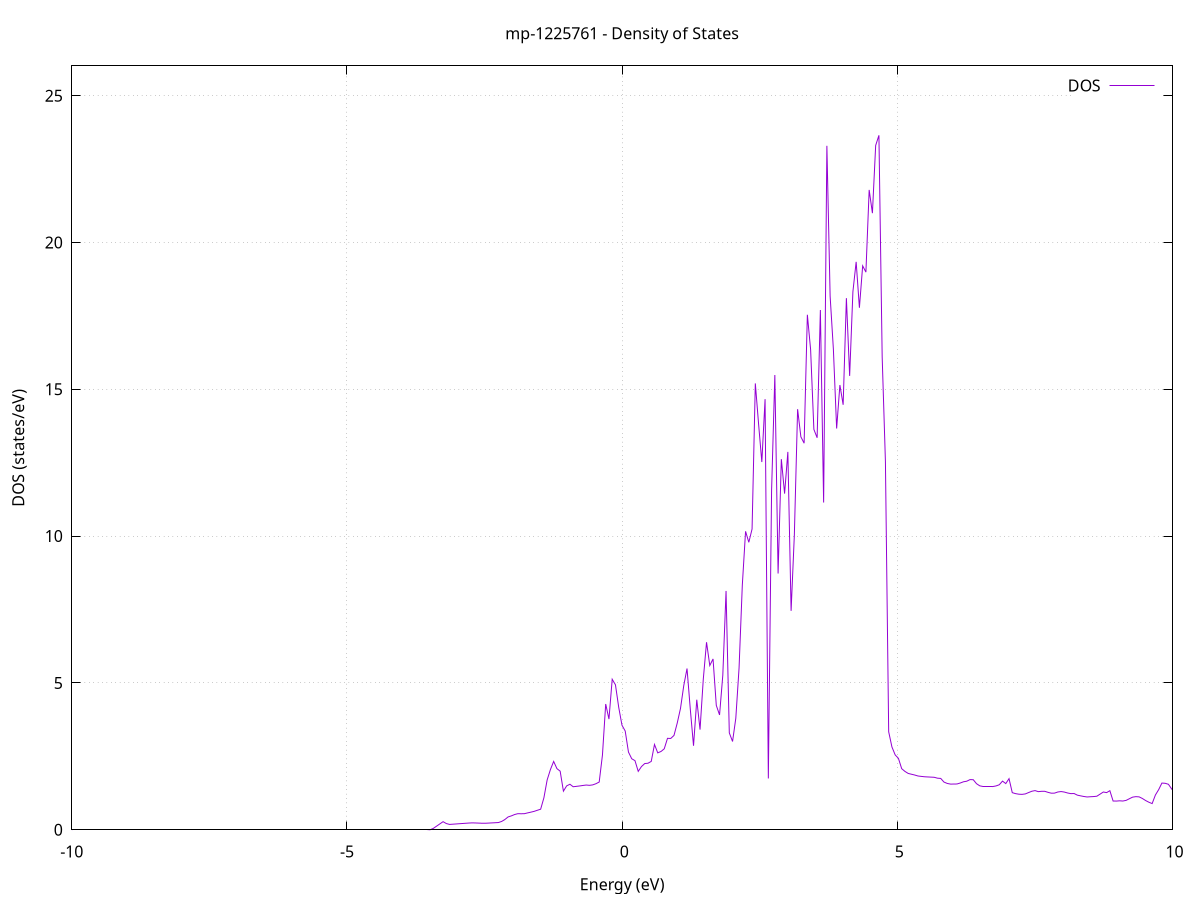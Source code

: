 set title 'mp-1225761 - Density of States'
set xlabel 'Energy (eV)'
set ylabel 'DOS (states/eV)'
set grid
set xrange [-10:10]
set yrange [0:26.013]
set xzeroaxis lt -1
set terminal png size 800,600
set output 'mp-1225761_dos_gnuplot.png'
plot '-' using 1:2 with lines title 'DOS'
-68.914900 0.000000
-68.855800 0.000000
-68.796700 0.000000
-68.737600 0.000000
-68.678500 0.000000
-68.619400 0.000000
-68.560300 0.000000
-68.501200 0.000000
-68.442100 0.000000
-68.383000 0.000000
-68.323900 0.000000
-68.264800 0.000000
-68.205700 0.000000
-68.146600 0.000000
-68.087500 0.000000
-68.028400 0.000000
-67.969300 0.000000
-67.910200 0.000000
-67.851100 0.000000
-67.792000 0.000000
-67.732900 0.000000
-67.673800 0.000000
-67.614700 0.000000
-67.555600 0.000000
-67.496500 0.000000
-67.437400 0.000000
-67.378300 0.000000
-67.319200 0.000000
-67.260100 0.000000
-67.201000 0.000000
-67.141900 0.000000
-67.082800 0.000000
-67.023700 0.000000
-66.964600 0.000000
-66.905500 0.000000
-66.846400 0.000000
-66.787300 0.000000
-66.728200 0.000000
-66.669100 0.000000
-66.610000 0.000000
-66.550900 0.000000
-66.491800 0.000000
-66.432700 0.000000
-66.373600 0.000000
-66.314500 0.000000
-66.255400 0.000000
-66.196300 0.000000
-66.137200 0.000000
-66.078100 0.000000
-66.019000 0.000000
-65.959900 0.000000
-65.900800 0.000000
-65.841700 0.000000
-65.782600 0.000000
-65.723500 0.000000
-65.664400 0.000000
-65.605300 0.000000
-65.546200 0.000000
-65.487100 0.000000
-65.428000 0.000000
-65.368900 0.000000
-65.309800 0.000000
-65.250700 0.000000
-65.191600 0.000000
-65.132500 0.000000
-65.073400 0.000000
-65.014200 0.000000
-64.955100 0.000000
-64.896000 0.000000
-64.836900 0.000000
-64.777800 0.000000
-64.718700 0.000000
-64.659600 0.000000
-64.600500 0.000000
-64.541400 0.000000
-64.482300 0.000000
-64.423200 0.000000
-64.364100 0.000000
-64.305000 0.000000
-64.245900 0.000000
-64.186800 0.000000
-64.127700 0.000000
-64.068600 0.000000
-64.009500 0.000000
-63.950400 0.000000
-63.891300 0.000000
-63.832200 0.000000
-63.773100 0.000000
-63.714000 0.000000
-63.654900 0.000000
-63.595800 0.000000
-63.536700 46.787800
-63.477600 13.711400
-63.418500 0.000000
-63.359400 0.000000
-63.300300 0.000000
-63.241200 0.000000
-63.182100 0.000000
-63.123000 0.000000
-63.063900 0.000000
-63.004800 0.000000
-62.945700 0.000000
-62.886600 0.000000
-62.827500 0.000000
-62.768400 0.000000
-62.709300 0.000000
-62.650200 0.000000
-62.591100 0.000000
-62.532000 0.000000
-62.472900 0.000000
-62.413800 0.000000
-62.354700 0.000000
-62.295600 0.000000
-62.236500 0.000000
-62.177400 0.000000
-62.118300 0.000000
-62.059200 0.000000
-62.000100 0.000000
-61.941000 0.000000
-61.881900 0.000000
-61.822800 0.000000
-61.763700 0.000000
-61.704600 0.000000
-61.645500 0.000000
-61.586400 0.000000
-61.527300 0.000000
-61.468200 0.000000
-61.409100 0.000000
-61.350000 0.000000
-61.290900 0.000000
-61.231800 0.000000
-61.172700 0.000000
-61.113600 0.000000
-61.054500 0.000000
-60.995400 0.000000
-60.936300 0.000000
-60.877200 0.000000
-60.818100 0.000000
-60.759000 0.000000
-60.699900 0.000000
-60.640800 0.000000
-60.581700 0.000000
-60.522600 0.000000
-60.463500 0.000000
-60.404400 0.000000
-60.345300 0.000000
-60.286200 0.000000
-60.227100 0.000000
-60.168000 0.000000
-60.108900 0.000000
-60.049800 0.000000
-59.990700 0.000000
-59.931600 0.000000
-59.872500 0.000000
-59.813400 0.000000
-59.754300 0.000000
-59.695200 0.000000
-59.636100 0.000000
-59.577000 0.000000
-59.517900 0.000000
-59.458800 0.000000
-59.399700 0.000000
-59.340600 0.000000
-59.281500 0.000000
-59.222400 0.000000
-59.163300 0.000000
-59.104200 0.000000
-59.045100 0.000000
-58.986000 0.000000
-58.926900 0.000000
-58.867800 0.000000
-58.808700 0.000000
-58.749600 0.000000
-58.690500 0.000000
-58.631400 0.000000
-58.572300 0.000000
-58.513200 0.000000
-58.454100 0.000000
-58.394900 0.000000
-58.335800 0.000000
-58.276700 0.000000
-58.217600 0.000000
-58.158500 0.000000
-58.099400 0.000000
-58.040300 0.000000
-57.981200 0.000000
-57.922100 0.000000
-57.863000 0.000000
-57.803900 0.000000
-57.744800 0.000000
-57.685700 0.000000
-57.626600 0.000000
-57.567500 0.000000
-57.508400 0.000000
-57.449300 0.000000
-57.390200 0.000000
-57.331100 0.000000
-57.272000 0.000000
-57.212900 0.000000
-57.153800 0.000000
-57.094700 0.000000
-57.035600 0.000000
-56.976500 0.000000
-56.917400 0.000000
-56.858300 0.000000
-56.799200 0.000000
-56.740100 0.000000
-56.681000 0.000000
-56.621900 0.000000
-56.562800 0.000000
-56.503700 0.000000
-56.444600 0.000000
-56.385500 0.000000
-56.326400 0.000000
-56.267300 0.000000
-56.208200 0.000000
-56.149100 0.000000
-56.090000 0.000000
-56.030900 0.000000
-55.971800 0.000000
-55.912700 0.000000
-55.853600 0.000000
-55.794500 0.000000
-55.735400 0.000000
-55.676300 0.000000
-55.617200 0.000000
-55.558100 0.000000
-55.499000 0.000000
-55.439900 0.000000
-55.380800 0.000000
-55.321700 0.000000
-55.262600 0.000000
-55.203500 0.000000
-55.144400 0.000000
-55.085300 0.000000
-55.026200 0.000000
-54.967100 0.000000
-54.908000 0.000000
-54.848900 0.000000
-54.789800 0.000000
-54.730700 0.000000
-54.671600 0.000000
-54.612500 0.000000
-54.553400 0.000000
-54.494300 0.000000
-54.435200 0.000000
-54.376100 0.000000
-54.317000 0.000000
-54.257900 0.000000
-54.198800 0.000000
-54.139700 0.000000
-54.080600 0.000000
-54.021500 0.000000
-53.962400 0.000000
-53.903300 0.000000
-53.844200 0.000000
-53.785100 0.000000
-53.726000 0.000000
-53.666900 0.000000
-53.607800 0.000000
-53.548700 0.000000
-53.489600 0.000000
-53.430500 0.000000
-53.371400 0.000000
-53.312300 0.000000
-53.253200 0.000000
-53.194100 0.000000
-53.135000 0.000000
-53.075900 0.000000
-53.016800 0.000000
-52.957700 0.000000
-52.898600 0.000000
-52.839500 0.000000
-52.780400 0.000000
-52.721300 0.000000
-52.662200 0.000000
-52.603100 0.000000
-52.544000 0.000000
-52.484900 0.000000
-52.425800 0.000000
-52.366700 0.000000
-52.307600 0.000000
-52.248500 0.000000
-52.189400 0.000000
-52.130300 0.000000
-52.071200 0.000000
-52.012100 0.000000
-51.953000 0.000000
-51.893900 0.000000
-51.834800 0.000000
-51.775600 0.000000
-51.716500 0.000000
-51.657400 0.000000
-51.598300 0.000000
-51.539200 0.000000
-51.480100 0.000000
-51.421000 0.000000
-51.361900 0.000000
-51.302800 0.000000
-51.243700 0.000000
-51.184600 0.000000
-51.125500 0.000000
-51.066400 0.000000
-51.007300 0.000000
-50.948200 0.000000
-50.889100 0.000000
-50.830000 0.000000
-50.770900 0.000000
-50.711800 0.000000
-50.652700 0.000000
-50.593600 0.000000
-50.534500 0.000000
-50.475400 0.000000
-50.416300 0.000000
-50.357200 0.000000
-50.298100 0.000000
-50.239000 0.000000
-50.179900 0.000000
-50.120800 0.000000
-50.061700 0.000000
-50.002600 0.000000
-49.943500 0.000000
-49.884400 0.000000
-49.825300 0.000000
-49.766200 0.000000
-49.707100 0.000000
-49.648000 0.000000
-49.588900 0.000000
-49.529800 0.000000
-49.470700 0.000000
-49.411600 0.000000
-49.352500 0.000000
-49.293400 0.000000
-49.234300 0.000000
-49.175200 0.000000
-49.116100 0.000000
-49.057000 0.000000
-48.997900 0.000000
-48.938800 0.000000
-48.879700 0.000000
-48.820600 0.000000
-48.761500 0.000000
-48.702400 0.000000
-48.643300 0.000000
-48.584200 0.000000
-48.525100 0.000000
-48.466000 0.000000
-48.406900 0.000000
-48.347800 0.000000
-48.288700 0.000000
-48.229600 0.000000
-48.170500 0.000000
-48.111400 0.000000
-48.052300 0.000000
-47.993200 0.000000
-47.934100 0.000000
-47.875000 0.000000
-47.815900 0.000000
-47.756800 0.000000
-47.697700 0.000000
-47.638600 0.000000
-47.579500 0.000000
-47.520400 0.000000
-47.461300 0.000000
-47.402200 0.000000
-47.343100 0.000000
-47.284000 0.000000
-47.224900 0.000000
-47.165800 0.000000
-47.106700 0.000000
-47.047600 0.000000
-46.988500 0.000000
-46.929400 0.000000
-46.870300 0.000000
-46.811200 0.000000
-46.752100 0.000000
-46.693000 0.000000
-46.633900 0.000000
-46.574800 0.000000
-46.515700 0.000000
-46.456600 0.000000
-46.397500 0.000000
-46.338400 0.000000
-46.279300 0.000000
-46.220200 0.000000
-46.161100 0.000000
-46.102000 0.000000
-46.042900 0.000000
-45.983800 0.000000
-45.924700 0.000000
-45.865600 0.000000
-45.806500 0.000000
-45.747400 0.000000
-45.688300 0.000000
-45.629200 0.000000
-45.570100 0.000000
-45.511000 0.000000
-45.451900 0.000000
-45.392800 0.000000
-45.333700 0.000000
-45.274600 0.000000
-45.215500 0.000000
-45.156300 0.000000
-45.097200 0.000000
-45.038100 0.000000
-44.979000 0.000000
-44.919900 0.000000
-44.860800 0.000000
-44.801700 0.000000
-44.742600 0.000000
-44.683500 0.000000
-44.624400 0.000000
-44.565300 0.000000
-44.506200 0.000000
-44.447100 0.000000
-44.388000 0.000000
-44.328900 0.000000
-44.269800 0.000000
-44.210700 0.000000
-44.151600 0.000000
-44.092500 0.000000
-44.033400 0.000000
-43.974300 0.000000
-43.915200 0.000000
-43.856100 0.000000
-43.797000 0.000000
-43.737900 0.000000
-43.678800 0.000000
-43.619700 0.000000
-43.560600 0.000000
-43.501500 0.000000
-43.442400 0.000000
-43.383300 0.000000
-43.324200 0.000000
-43.265100 0.000000
-43.206000 0.000000
-43.146900 0.000000
-43.087800 0.000000
-43.028700 0.000000
-42.969600 0.000000
-42.910500 0.000000
-42.851400 0.000000
-42.792300 0.000000
-42.733200 0.000000
-42.674100 0.000000
-42.615000 0.000000
-42.555900 0.000000
-42.496800 0.000000
-42.437700 0.000000
-42.378600 0.000000
-42.319500 0.000000
-42.260400 0.000000
-42.201300 0.000000
-42.142200 0.000000
-42.083100 0.000000
-42.024000 0.000000
-41.964900 0.000000
-41.905800 0.000000
-41.846700 0.000000
-41.787600 0.000000
-41.728500 0.000000
-41.669400 0.000000
-41.610300 0.000000
-41.551200 0.000000
-41.492100 0.000000
-41.433000 0.000000
-41.373900 0.000000
-41.314800 0.000000
-41.255700 0.000000
-41.196600 0.000000
-41.137500 0.000000
-41.078400 0.000000
-41.019300 0.000000
-40.960200 0.000000
-40.901100 0.000000
-40.842000 0.000000
-40.782900 0.000000
-40.723800 0.000000
-40.664700 0.000000
-40.605600 0.000000
-40.546500 0.000000
-40.487400 0.000000
-40.428300 0.000000
-40.369200 0.000000
-40.310100 0.000000
-40.251000 0.000000
-40.191900 0.000000
-40.132800 0.000000
-40.073700 0.000000
-40.014600 0.000000
-39.955500 0.000000
-39.896400 0.000000
-39.837300 0.000000
-39.778200 0.000000
-39.719100 0.000000
-39.660000 0.000000
-39.600900 0.000000
-39.541800 0.000000
-39.482700 0.000000
-39.423600 0.000000
-39.364500 0.000000
-39.305400 0.000000
-39.246300 0.000000
-39.187200 0.000000
-39.128100 0.000000
-39.069000 0.000000
-39.009900 0.000000
-38.950800 0.000000
-38.891700 0.000000
-38.832600 0.000000
-38.773500 0.000000
-38.714400 0.000000
-38.655300 0.000000
-38.596200 0.000000
-38.537000 0.000000
-38.477900 0.000000
-38.418800 0.000000
-38.359700 0.000000
-38.300600 0.000000
-38.241500 0.000000
-38.182400 0.000000
-38.123300 0.000000
-38.064200 0.000000
-38.005100 0.000000
-37.946000 0.000000
-37.886900 0.000000
-37.827800 0.000000
-37.768700 0.000000
-37.709600 0.000000
-37.650500 0.000000
-37.591400 0.000000
-37.532300 0.000000
-37.473200 0.000000
-37.414100 0.000000
-37.355000 0.000000
-37.295900 0.000000
-37.236800 0.000000
-37.177700 0.000000
-37.118600 0.000000
-37.059500 0.000000
-37.000400 0.000000
-36.941300 0.000000
-36.882200 0.000000
-36.823100 0.000000
-36.764000 0.000000
-36.704900 0.000000
-36.645800 0.000000
-36.586700 0.000000
-36.527600 0.000000
-36.468500 0.000000
-36.409400 0.000000
-36.350300 0.000000
-36.291200 0.000000
-36.232100 0.000000
-36.173000 0.000000
-36.113900 0.000000
-36.054800 0.000000
-35.995700 0.000000
-35.936600 0.000000
-35.877500 0.000000
-35.818400 0.000000
-35.759300 0.000000
-35.700200 0.000000
-35.641100 0.000000
-35.582000 0.000000
-35.522900 0.000000
-35.463800 0.000000
-35.404700 0.000000
-35.345600 0.000000
-35.286500 0.000000
-35.227400 0.000000
-35.168300 0.000000
-35.109200 0.000000
-35.050100 0.000000
-34.991000 0.000000
-34.931900 0.000000
-34.872800 0.000000
-34.813700 0.000000
-34.754600 0.000000
-34.695500 0.000000
-34.636400 0.000000
-34.577300 0.000000
-34.518200 0.000000
-34.459100 0.000000
-34.400000 0.000000
-34.340900 0.000000
-34.281800 0.000000
-34.222700 0.000000
-34.163600 0.000000
-34.104500 0.000000
-34.045400 0.000000
-33.986300 0.000000
-33.927200 0.000000
-33.868100 0.000000
-33.809000 0.000000
-33.749900 0.000000
-33.690800 0.000000
-33.631700 0.000000
-33.572600 0.000000
-33.513500 0.000000
-33.454400 0.000000
-33.395300 0.000000
-33.336200 0.000000
-33.277100 0.000000
-33.218000 0.000000
-33.158900 0.000000
-33.099800 0.000000
-33.040700 0.000000
-32.981600 0.000000
-32.922500 0.000000
-32.863400 0.000000
-32.804300 0.000000
-32.745200 0.000000
-32.686100 0.000000
-32.627000 0.000000
-32.567900 0.000000
-32.508800 0.000000
-32.449700 0.000000
-32.390600 0.000000
-32.331500 0.000000
-32.272400 0.000000
-32.213300 0.000000
-32.154200 0.000000
-32.095100 0.000000
-32.036000 0.000000
-31.976900 0.000000
-31.917700 0.000000
-31.858600 0.000000
-31.799500 0.000000
-31.740400 0.000000
-31.681300 0.000000
-31.622200 0.000000
-31.563100 0.000000
-31.504000 0.000000
-31.444900 0.000000
-31.385800 0.000000
-31.326700 0.000000
-31.267600 0.000000
-31.208500 0.000000
-31.149400 0.000000
-31.090300 0.000000
-31.031200 0.000000
-30.972100 0.000000
-30.913000 0.000000
-30.853900 0.000000
-30.794800 0.000000
-30.735700 0.000000
-30.676600 0.000000
-30.617500 0.000000
-30.558400 0.000000
-30.499300 0.000000
-30.440200 0.000000
-30.381100 0.000000
-30.322000 0.000000
-30.262900 0.000000
-30.203800 0.000000
-30.144700 0.000000
-30.085600 0.000000
-30.026500 0.000000
-29.967400 0.000000
-29.908300 0.000000
-29.849200 0.000000
-29.790100 0.000000
-29.731000 0.000000
-29.671900 0.000000
-29.612800 0.000000
-29.553700 0.000000
-29.494600 0.000000
-29.435500 0.000000
-29.376400 0.000000
-29.317300 0.000000
-29.258200 0.000000
-29.199100 0.000000
-29.140000 0.000000
-29.080900 0.000000
-29.021800 0.000000
-28.962700 0.000000
-28.903600 0.000000
-28.844500 0.000000
-28.785400 0.000000
-28.726300 0.000000
-28.667200 0.000000
-28.608100 0.000000
-28.549000 0.000000
-28.489900 0.000000
-28.430800 0.000000
-28.371700 0.000000
-28.312600 0.000000
-28.253500 0.000000
-28.194400 0.000000
-28.135300 0.000000
-28.076200 0.000000
-28.017100 0.000000
-27.958000 0.000000
-27.898900 0.000000
-27.839800 0.000000
-27.780700 0.000000
-27.721600 0.000000
-27.662500 0.000000
-27.603400 0.000000
-27.544300 0.000000
-27.485200 0.000000
-27.426100 0.000000
-27.367000 0.000000
-27.307900 0.000000
-27.248800 0.000000
-27.189700 0.000000
-27.130600 0.000000
-27.071500 0.000000
-27.012400 0.000000
-26.953300 0.000000
-26.894200 0.000000
-26.835100 0.000000
-26.776000 0.000000
-26.716900 0.000000
-26.657800 0.000000
-26.598700 0.000000
-26.539600 0.000000
-26.480500 0.000000
-26.421400 0.000000
-26.362300 0.000000
-26.303200 0.000000
-26.244100 0.000000
-26.185000 0.000000
-26.125900 0.000000
-26.066800 0.000000
-26.007700 0.000000
-25.948600 0.000000
-25.889500 0.000000
-25.830400 0.000000
-25.771300 0.000000
-25.712200 0.000000
-25.653100 0.000000
-25.594000 0.000000
-25.534900 0.000000
-25.475800 0.000000
-25.416700 0.000000
-25.357600 0.000000
-25.298400 0.000000
-25.239300 0.000000
-25.180200 0.000000
-25.121100 0.000000
-25.062000 0.000000
-25.002900 0.000000
-24.943800 0.000000
-24.884700 0.000000
-24.825600 0.000000
-24.766500 0.000000
-24.707400 0.000000
-24.648300 0.000000
-24.589200 0.000000
-24.530100 0.000000
-24.471000 0.000000
-24.411900 0.000000
-24.352800 0.000000
-24.293700 0.000000
-24.234600 0.000000
-24.175500 0.000000
-24.116400 0.000000
-24.057300 0.000000
-23.998200 0.000000
-23.939100 0.000000
-23.880000 0.000000
-23.820900 0.000000
-23.761800 0.000000
-23.702700 0.000000
-23.643600 0.000000
-23.584500 0.000000
-23.525400 0.000000
-23.466300 0.000000
-23.407200 0.000000
-23.348100 0.000000
-23.289000 0.000000
-23.229900 0.000000
-23.170800 0.000000
-23.111700 0.000000
-23.052600 0.000000
-22.993500 0.000000
-22.934400 0.000000
-22.875300 0.000000
-22.816200 0.000000
-22.757100 0.000000
-22.698000 0.000000
-22.638900 0.000000
-22.579800 0.000000
-22.520700 0.000000
-22.461600 0.000000
-22.402500 0.000000
-22.343400 0.000000
-22.284300 0.000000
-22.225200 0.000000
-22.166100 0.000000
-22.107000 0.000000
-22.047900 0.000000
-21.988800 0.000000
-21.929700 0.000000
-21.870600 0.000000
-21.811500 0.000000
-21.752400 0.000000
-21.693300 0.000000
-21.634200 0.000000
-21.575100 0.000000
-21.516000 0.000000
-21.456900 0.000000
-21.397800 0.000000
-21.338700 0.000000
-21.279600 0.000000
-21.220500 0.000000
-21.161400 0.000000
-21.102300 0.000000
-21.043200 0.000000
-20.984100 0.000000
-20.925000 0.000000
-20.865900 0.000000
-20.806800 0.000000
-20.747700 0.000000
-20.688600 0.000000
-20.629500 0.000000
-20.570400 0.000000
-20.511300 0.000000
-20.452200 0.000000
-20.393100 0.000000
-20.334000 0.000000
-20.274900 0.000000
-20.215800 0.000000
-20.156700 0.000000
-20.097600 0.000000
-20.038500 0.000000
-19.979400 0.000000
-19.920300 0.000000
-19.861200 0.000000
-19.802100 0.000000
-19.743000 0.000000
-19.683900 0.000000
-19.624800 0.000000
-19.565700 0.000000
-19.506600 0.000000
-19.447500 0.000000
-19.388400 0.000000
-19.329300 0.000000
-19.270200 0.000000
-19.211100 0.000000
-19.152000 0.000000
-19.092900 0.000000
-19.033800 0.000000
-18.974700 0.000000
-18.915600 0.000000
-18.856500 0.000000
-18.797400 0.000000
-18.738300 0.000000
-18.679100 0.000000
-18.620000 0.000000
-18.560900 0.000000
-18.501800 0.000000
-18.442700 0.000000
-18.383600 0.000000
-18.324500 0.000000
-18.265400 0.000000
-18.206300 0.000000
-18.147200 0.000000
-18.088100 0.000000
-18.029000 0.000000
-17.969900 0.000000
-17.910800 0.000000
-17.851700 0.000000
-17.792600 0.000000
-17.733500 0.000000
-17.674400 0.000000
-17.615300 0.000000
-17.556200 0.000000
-17.497100 0.000000
-17.438000 0.000000
-17.378900 0.000000
-17.319800 0.000000
-17.260700 0.000000
-17.201600 0.000000
-17.142500 0.000000
-17.083400 0.000000
-17.024300 0.000000
-16.965200 0.000000
-16.906100 0.000000
-16.847000 0.000000
-16.787900 0.000000
-16.728800 0.000000
-16.669700 0.000000
-16.610600 0.000000
-16.551500 0.000000
-16.492400 0.000000
-16.433300 0.000000
-16.374200 0.000000
-16.315100 0.000000
-16.256000 0.000000
-16.196900 0.000000
-16.137800 0.000000
-16.078700 0.000000
-16.019600 0.000000
-15.960500 0.000000
-15.901400 0.000000
-15.842300 0.000000
-15.783200 0.000000
-15.724100 0.000000
-15.665000 0.000000
-15.605900 0.000000
-15.546800 0.000000
-15.487700 0.000000
-15.428600 0.000000
-15.369500 0.000000
-15.310400 0.000000
-15.251300 0.000000
-15.192200 0.000000
-15.133100 0.000000
-15.074000 0.000000
-15.014900 0.000000
-14.955800 0.000000
-14.896700 0.000000
-14.837600 0.000000
-14.778500 0.000000
-14.719400 0.000000
-14.660300 0.000000
-14.601200 0.000000
-14.542100 0.000000
-14.483000 0.000000
-14.423900 0.000000
-14.364800 0.000000
-14.305700 0.000000
-14.246600 0.000000
-14.187500 0.000000
-14.128400 0.000000
-14.069300 0.000000
-14.010200 0.000000
-13.951100 0.000000
-13.892000 0.000000
-13.832900 0.000000
-13.773800 0.000000
-13.714700 0.000000
-13.655600 0.000000
-13.596500 0.000000
-13.537400 0.000000
-13.478300 0.000000
-13.419200 0.000000
-13.360100 0.000000
-13.301000 0.000000
-13.241900 0.000000
-13.182800 0.000000
-13.123700 0.000000
-13.064600 0.000000
-13.005500 0.000000
-12.946400 0.000000
-12.887300 0.000000
-12.828200 0.000000
-12.769100 0.000000
-12.710000 0.000000
-12.650900 0.000000
-12.591800 0.000000
-12.532700 0.000000
-12.473600 0.000000
-12.414500 0.000000
-12.355400 0.000000
-12.296300 0.000000
-12.237200 0.000000
-12.178100 0.000000
-12.119000 0.000000
-12.059800 0.000000
-12.000700 0.000000
-11.941600 0.000000
-11.882500 0.000000
-11.823400 0.000000
-11.764300 0.000000
-11.705200 0.000000
-11.646100 0.000000
-11.587000 0.000000
-11.527900 0.000000
-11.468800 0.000000
-11.409700 0.000000
-11.350600 0.000000
-11.291500 0.000000
-11.232400 0.000000
-11.173300 0.000000
-11.114200 0.000000
-11.055100 0.000000
-10.996000 0.000000
-10.936900 0.000000
-10.877800 0.000000
-10.818700 0.000000
-10.759600 0.000000
-10.700500 0.000000
-10.641400 0.000000
-10.582300 0.000000
-10.523200 0.000000
-10.464100 0.000000
-10.405000 0.000000
-10.345900 0.000000
-10.286800 0.000000
-10.227700 0.000000
-10.168600 0.000000
-10.109500 0.000000
-10.050400 0.000000
-9.991300 0.000000
-9.932200 0.000000
-9.873100 0.000000
-9.814000 0.000000
-9.754900 0.000000
-9.695800 0.000000
-9.636700 0.000000
-9.577600 0.000000
-9.518500 0.000000
-9.459400 0.000000
-9.400300 0.000000
-9.341200 0.000000
-9.282100 0.000000
-9.223000 0.000000
-9.163900 0.000000
-9.104800 0.000000
-9.045700 0.000000
-8.986600 0.000000
-8.927500 0.000000
-8.868400 0.000000
-8.809300 0.000000
-8.750200 0.000000
-8.691100 0.000000
-8.632000 0.000000
-8.572900 0.000000
-8.513800 0.000000
-8.454700 0.000000
-8.395600 0.000000
-8.336500 0.000000
-8.277400 0.000000
-8.218300 0.000000
-8.159200 0.000000
-8.100100 0.000000
-8.041000 0.000000
-7.981900 0.000000
-7.922800 0.000000
-7.863700 0.000000
-7.804600 0.000000
-7.745500 0.000000
-7.686400 0.000000
-7.627300 0.000000
-7.568200 0.000000
-7.509100 0.000000
-7.450000 0.000000
-7.390900 0.000000
-7.331800 0.000000
-7.272700 0.000000
-7.213600 0.000000
-7.154500 0.000000
-7.095400 0.000000
-7.036300 0.000000
-6.977200 0.000000
-6.918100 0.000000
-6.859000 0.000000
-6.799900 0.000000
-6.740800 0.000000
-6.681700 0.000000
-6.622600 0.000000
-6.563500 0.000000
-6.504400 0.000000
-6.445300 0.000000
-6.386200 0.000000
-6.327100 0.000000
-6.268000 0.000000
-6.208900 0.000000
-6.149800 0.000000
-6.090700 0.000000
-6.031600 0.000000
-5.972500 0.000000
-5.913400 0.000000
-5.854300 0.000000
-5.795200 0.000000
-5.736100 0.000000
-5.677000 0.000000
-5.617900 0.000000
-5.558800 0.000000
-5.499700 0.000000
-5.440500 0.000000
-5.381400 0.000000
-5.322300 0.000000
-5.263200 0.000000
-5.204100 0.000000
-5.145000 0.000000
-5.085900 0.000000
-5.026800 0.000000
-4.967700 0.000000
-4.908600 0.000000
-4.849500 0.000000
-4.790400 0.000000
-4.731300 0.000000
-4.672200 0.000000
-4.613100 0.000000
-4.554000 0.000000
-4.494900 0.000000
-4.435800 0.000000
-4.376700 0.000000
-4.317600 0.000000
-4.258500 0.000000
-4.199400 0.000000
-4.140300 0.000000
-4.081200 0.000000
-4.022100 0.000000
-3.963000 0.000000
-3.903900 0.000000
-3.844800 0.000000
-3.785700 0.000000
-3.726600 0.000000
-3.667500 0.000000
-3.608400 0.000000
-3.549300 0.000000
-3.490200 0.000100
-3.431100 0.047100
-3.372000 0.123300
-3.312900 0.199500
-3.253800 0.275800
-3.194700 0.212200
-3.135600 0.182400
-3.076500 0.190300
-3.017400 0.198200
-2.958300 0.206200
-2.899200 0.214100
-2.840100 0.222000
-2.781000 0.229900
-2.721900 0.234900
-2.662800 0.231600
-2.603700 0.226900
-2.544600 0.222300
-2.485500 0.222200
-2.426400 0.228000
-2.367300 0.234000
-2.308200 0.240000
-2.249100 0.246100
-2.190000 0.283200
-2.130900 0.349800
-2.071800 0.437700
-2.012700 0.473500
-1.953600 0.519600
-1.894500 0.548500
-1.835400 0.545600
-1.776300 0.548400
-1.717200 0.575000
-1.658100 0.600200
-1.599000 0.627000
-1.539900 0.664700
-1.480800 0.700400
-1.421700 1.089300
-1.362600 1.696500
-1.303500 2.049000
-1.244400 2.327100
-1.185300 2.082700
-1.126200 1.995600
-1.067100 1.315500
-1.008000 1.494900
-0.948900 1.550500
-0.889800 1.465400
-0.830700 1.478500
-0.771600 1.492700
-0.712500 1.508800
-0.653400 1.523600
-0.594300 1.513600
-0.535200 1.528200
-0.476100 1.568600
-0.417000 1.625800
-0.357900 2.543900
-0.298800 4.282100
-0.239700 3.769000
-0.180600 5.125400
-0.121500 4.936300
-0.062400 4.170900
-0.003300 3.562300
0.055800 3.361300
0.114900 2.646000
0.174000 2.419100
0.233100 2.354200
0.292200 1.989000
0.351300 2.152600
0.410400 2.255000
0.469500 2.266300
0.528600 2.328200
0.587700 2.904700
0.646800 2.619300
0.705900 2.666000
0.765000 2.757600
0.824100 3.114000
0.883200 3.109600
0.942300 3.214200
1.001400 3.637000
1.060500 4.134600
1.119600 4.909000
1.178800 5.491100
1.237900 4.117900
1.297000 2.859900
1.356100 4.428600
1.415200 3.410800
1.474300 5.124600
1.533400 6.386700
1.592500 5.593600
1.651600 5.817300
1.710700 4.236400
1.769800 3.910400
1.828900 5.259800
1.888000 8.133000
1.947100 3.299800
2.006200 3.006900
2.065300 3.797800
2.124400 5.509200
2.183500 8.326800
2.242600 10.163000
2.301700 9.789200
2.360800 10.242800
2.419900 15.200300
2.479000 13.822000
2.538100 12.521800
2.597200 14.664400
2.656300 1.747600
2.715400 11.554200
2.774500 15.486200
2.833600 8.726200
2.892700 12.621000
2.951800 11.446700
3.010900 12.867200
3.070000 7.455600
3.129100 10.044600
3.188200 14.322100
3.247300 13.382300
3.306400 13.163500
3.365500 17.537900
3.424600 16.352200
3.483700 13.634800
3.542800 13.349000
3.601900 17.700600
3.661000 11.142700
3.720100 23.291000
3.779200 18.170000
3.838300 16.361000
3.897400 13.663800
3.956500 15.144900
4.015600 14.472200
4.074700 18.104300
4.133800 15.456200
4.192900 18.321000
4.252000 19.340000
4.311100 17.775600
4.370200 19.203800
4.429300 18.989400
4.488400 21.789600
4.547500 20.997300
4.606600 23.303600
4.665700 23.648300
4.724800 16.105600
4.783900 12.534300
4.843000 3.336900
4.902100 2.820000
4.961200 2.549400
5.020300 2.430500
5.079400 2.080400
5.138500 1.987600
5.197600 1.918500
5.256700 1.891300
5.315800 1.864500
5.374900 1.831600
5.434000 1.818100
5.493100 1.805300
5.552200 1.799000
5.611300 1.793200
5.670400 1.787400
5.729500 1.757000
5.788600 1.748800
5.847700 1.624600
5.906800 1.578200
5.965900 1.556000
6.025000 1.556800
6.084100 1.559700
6.143200 1.592200
6.202300 1.634400
6.261400 1.653700
6.320500 1.708400
6.379600 1.704800
6.438700 1.569500
6.497800 1.496500
6.556900 1.473900
6.616000 1.461600
6.675100 1.461600
6.734200 1.472100
6.793300 1.493000
6.852400 1.532700
6.911500 1.657400
6.970600 1.572900
7.029700 1.741000
7.088800 1.264000
7.147900 1.230800
7.207000 1.211700
7.266100 1.206100
7.325200 1.220900
7.384300 1.266700
7.443400 1.311500
7.502500 1.334100
7.561600 1.298500
7.620700 1.309800
7.679800 1.309700
7.738900 1.274400
7.798100 1.245400
7.857200 1.248400
7.916300 1.286700
7.975400 1.301300
8.034500 1.284400
8.093600 1.253100
8.152700 1.230900
8.211800 1.234500
8.270900 1.179500
8.330000 1.155400
8.389100 1.133800
8.448200 1.117100
8.507300 1.125000
8.566400 1.131000
8.625500 1.142900
8.684600 1.214300
8.743700 1.286300
8.802800 1.265400
8.861900 1.331000
8.921000 0.978600
8.980100 0.977400
9.039200 0.986500
9.098300 0.979100
9.157400 1.001300
9.216500 1.057300
9.275600 1.111900
9.334700 1.127800
9.393800 1.120300
9.452900 1.065400
9.512000 0.995300
9.571100 0.937800
9.630200 0.892000
9.689300 1.183500
9.748400 1.366100
9.807500 1.590300
9.866600 1.583200
9.925700 1.549700
9.984800 1.390800
10.043900 1.263100
10.103000 1.231800
10.162100 1.254000
10.221200 1.295400
10.280300 1.288500
10.339400 1.273900
10.398500 1.223700
10.457600 1.269500
10.516700 1.289100
10.575800 1.298000
10.634900 1.303600
10.694000 1.334500
10.753100 1.342900
10.812200 1.383000
10.871300 1.434800
10.930400 1.496100
10.989500 1.583300
11.048600 1.641000
11.107700 1.581600
11.166800 1.528800
11.225900 1.503500
11.285000 1.600800
11.344100 1.709000
11.403200 1.780900
11.462300 1.591700
11.521400 1.505600
11.580500 1.383500
11.639600 1.251100
11.698700 1.169900
11.757800 1.116900
11.816900 1.099300
11.876000 1.118200
11.935100 1.180000
11.994200 1.233000
12.053300 1.263700
12.112400 1.265200
12.171500 1.293100
12.230600 1.307100
12.289700 1.302500
12.348800 1.307600
12.407900 1.308000
12.467000 1.316100
12.526100 1.319400
12.585200 1.334000
12.644300 1.359300
12.703400 1.381300
12.762500 1.380400
12.821600 1.370000
12.880700 1.368800
12.939800 1.347300
12.998900 1.284400
13.058000 1.262900
13.117100 1.260300
13.176200 1.346900
13.235300 1.484500
13.294400 1.651500
13.353500 1.753200
13.412600 1.784000
13.471700 1.850500
13.530800 1.834800
13.589900 1.916600
13.649000 1.938500
13.708100 1.950300
13.767200 2.101600
13.826300 2.182100
13.885400 2.174300
13.944500 1.959600
14.003600 1.803800
14.062700 1.701900
14.121800 1.670300
14.180900 1.675700
14.240000 1.674000
14.299100 1.653500
14.358200 1.628600
14.417400 1.657800
14.476500 1.632200
14.535600 1.545100
14.594700 1.521900
14.653800 1.557700
14.712900 1.673500
14.772000 1.777600
14.831100 1.832100
14.890200 1.881000
14.949300 2.030200
15.008400 2.010100
15.067500 1.911900
15.126600 1.902800
15.185700 1.916100
15.244800 1.919900
15.303900 1.910600
15.363000 1.894000
15.422100 1.959100
15.481200 1.962000
15.540300 1.963400
15.599400 1.921000
15.658500 1.874400
15.717600 1.862100
15.776700 1.915700
15.835800 1.937100
15.894900 1.965000
15.954000 1.986900
16.013100 1.973100
16.072200 1.942700
16.131300 1.920500
16.190400 1.961000
16.249500 2.001000
16.308600 2.045700
16.367700 2.046400
16.426800 2.053800
16.485900 2.068600
16.545000 2.075900
16.604100 2.069500
16.663200 2.087200
16.722300 2.131000
16.781400 2.117700
16.840500 2.069000
16.899600 2.086000
16.958700 2.247000
17.017800 2.355200
17.076900 2.067900
17.136000 2.043300
17.195100 2.033500
17.254200 2.039000
17.313300 2.048500
17.372400 2.050800
17.431500 2.037400
17.490600 2.036400
17.549700 2.084400
17.608800 2.137400
17.667900 2.183100
17.727000 2.132400
17.786100 2.116100
17.845200 2.123800
17.904300 2.053700
17.963400 2.113700
18.022500 2.136300
18.081600 2.130800
18.140700 2.183600
18.199800 2.176000
18.258900 2.126700
18.318000 2.100800
18.377100 2.095900
18.436200 2.113800
18.495300 2.094900
18.554400 2.081600
18.613500 2.035800
18.672600 2.016400
18.731700 2.052800
18.790800 2.123300
18.849900 2.190000
18.909000 2.236700
18.968100 2.282600
19.027200 2.387900
19.086300 2.358600
19.145400 2.370400
19.204500 2.403900
19.263600 2.405300
19.322700 2.409300
19.381800 2.423400
19.440900 2.460200
19.500000 2.489500
19.559100 2.450000
19.618200 2.331000
19.677300 2.204900
19.736400 2.137400
19.795500 2.112200
19.854600 2.116400
19.913700 2.125400
19.972800 2.127900
20.031900 2.140000
20.091000 2.154900
20.150100 2.171600
20.209200 2.200300
20.268300 2.171300
20.327400 2.383900
20.386500 2.240300
20.445600 2.096600
20.504700 2.099900
20.563800 2.112700
20.622900 2.124200
20.682000 2.123300
20.741100 2.046600
20.800200 1.984700
20.859300 1.960800
20.918400 1.937200
20.977500 1.912400
21.036700 1.912900
21.095800 1.909700
21.154900 1.909000
21.214000 1.916700
21.273100 1.936100
21.332200 1.974100
21.391300 2.064900
21.450400 2.054000
21.509500 1.960200
21.568600 1.934700
21.627700 1.909200
21.686800 1.881700
21.745900 1.869300
21.805000 1.862000
21.864100 1.867800
21.923200 1.883500
21.982300 1.897400
22.041400 1.917900
22.100500 1.940700
22.159600 1.980700
22.218700 2.007600
22.277800 2.007900
22.336900 2.024400
22.396000 2.020000
22.455100 2.011900
22.514200 2.028700
22.573300 2.070300
22.632400 2.080800
22.691500 2.071100
22.750600 2.094800
22.809700 2.184000
22.868800 2.071200
22.927900 2.023600
22.987000 2.002000
23.046100 2.035500
23.105200 2.119000
23.164300 2.143000
23.223400 2.125200
23.282500 2.085200
23.341600 2.065400
23.400700 2.056200
23.459800 2.080600
23.518900 2.070000
23.578000 2.086100
23.637100 2.104300
23.696200 2.129900
23.755300 2.154900
23.814400 2.128300
23.873500 2.066100
23.932600 2.001500
23.991700 1.964600
24.050800 1.956100
24.109900 1.980700
24.169000 2.014500
24.228100 2.055300
24.287200 2.249400
24.346300 2.292300
24.405400 2.202400
24.464500 2.190000
24.523600 2.175400
24.582700 2.162300
24.641800 2.144200
24.700900 2.124800
24.760000 2.107400
24.819100 2.083700
24.878200 2.081300
24.937300 2.074400
24.996400 2.053800
25.055500 2.103800
25.114600 2.171300
25.173700 2.227800
25.232800 2.295100
25.291900 2.358600
25.351000 2.449600
25.410100 2.727600
25.469200 2.958800
25.528300 3.298300
25.587400 3.285000
25.646500 3.159700
25.705600 3.096200
25.764700 2.991400
25.823800 2.859600
25.882900 2.831700
25.942000 2.944400
26.001100 3.215100
26.060200 3.222200
26.119300 3.185500
26.178400 3.169000
26.237500 3.189600
26.296600 3.097800
26.355700 3.017500
26.414800 2.913800
26.473900 2.799400
26.533000 2.711400
26.592100 2.696800
26.651200 2.689400
26.710300 2.688500
26.769400 2.717300
26.828500 2.821000
26.887600 2.798900
26.946700 2.696900
27.005800 2.682000
27.064900 2.644200
27.124000 2.659300
27.183100 2.710000
27.242200 2.838400
27.301300 2.891500
27.360400 2.894200
27.419500 2.883500
27.478600 2.841400
27.537700 2.849400
27.596800 2.900100
27.656000 2.949100
27.715100 2.878500
27.774200 2.728500
27.833300 2.809200
27.892400 2.891100
27.951500 2.942600
28.010600 2.960100
28.069700 3.161100
28.128800 3.039600
28.187900 2.987200
28.247000 2.920200
28.306100 2.908400
28.365200 2.741300
28.424300 2.547700
28.483400 2.268400
28.542500 2.175100
28.601600 2.264800
28.660700 2.407600
28.719800 2.521200
28.778900 2.637800
28.838000 2.713000
28.897100 2.525100
28.956200 2.463400
29.015300 2.289700
29.074400 2.105100
29.133500 1.991300
29.192600 1.953000
29.251700 1.907300
29.310800 1.878500
29.369900 1.908000
29.429000 1.935600
29.488100 1.918800
29.547200 1.812000
29.606300 1.684600
29.665400 1.611900
29.724500 1.589100
29.783600 1.609200
29.842700 1.659800
29.901800 1.709600
29.960900 1.865000
30.020000 1.941000
30.079100 1.870900
30.138200 1.797300
30.197300 1.683500
30.256400 1.657400
30.315500 1.678200
30.374600 1.791600
30.433700 1.896000
30.492800 1.931600
30.551900 1.858500
30.611000 1.731000
30.670100 1.713700
30.729200 1.712700
30.788300 1.721600
30.847400 1.825100
30.906500 2.125900
30.965600 2.642300
31.024700 2.372200
31.083800 2.435800
31.142900 2.493800
31.202000 2.523800
31.261100 2.513800
31.320200 2.462500
31.379300 2.437200
31.438400 2.459000
31.497500 2.537700
31.556600 2.639200
31.615700 2.646600
31.674800 2.585500
31.733900 2.882500
31.793000 3.184700
31.852100 3.078500
31.911200 3.218100
31.970300 3.258000
32.029400 3.317600
32.088500 3.239100
32.147600 3.217400
32.206700 3.218000
32.265800 3.419400
32.324900 3.464000
32.384000 3.429200
32.443100 3.376500
32.502200 3.210200
32.561300 2.686600
32.620400 2.344700
32.679500 2.277500
32.738600 2.191700
32.797700 2.021000
32.856800 1.903500
32.915900 1.976300
32.975000 1.846500
33.034100 1.851200
33.093200 2.017100
33.152300 2.449800
33.211400 3.061600
33.270500 2.810400
33.329600 2.666500
33.388700 2.769800
33.447800 2.861600
33.506900 2.906600
33.566000 2.873200
33.625100 2.651500
33.684200 2.583800
33.743300 2.606700
33.802400 2.702700
33.861500 2.861400
33.920600 3.019000
33.979700 3.137100
34.038800 2.958900
34.097900 2.889700
34.157000 2.853700
34.216100 2.782700
34.275300 2.734300
34.334400 2.699200
34.393500 2.674000
34.452600 2.644100
34.511700 2.633300
34.570800 2.619000
34.629900 2.550800
34.689000 2.538700
34.748100 2.560300
34.807200 2.621300
34.866300 2.759800
34.925400 2.838100
34.984500 2.782600
35.043600 2.783700
35.102700 2.761800
35.161800 2.717500
35.220900 2.680700
35.280000 2.664900
35.339100 2.836800
35.398200 2.976100
35.457300 3.101300
35.516400 3.180300
35.575500 3.104100
35.634600 3.116600
35.693700 3.085500
35.752800 2.993100
35.811900 2.833700
35.871000 2.811600
35.930100 2.816300
35.989200 2.799200
36.048300 2.806600
36.107400 2.847000
36.166500 3.043100
36.225600 3.188600
36.284700 3.197600
36.343800 3.032900
36.402900 2.948300
36.462000 2.854900
36.521100 2.860400
36.580200 2.869200
36.639300 3.057400
36.698400 3.174900
36.757500 3.106100
36.816600 2.878200
36.875700 2.967800
36.934800 2.924800
36.993900 3.117400
37.053000 3.343700
37.112100 3.329600
37.171200 3.230200
37.230300 3.127200
37.289400 3.091600
37.348500 3.060400
37.407600 3.015100
37.466700 2.945900
37.525800 2.920200
37.584900 2.933200
37.644000 2.905500
37.703100 3.013300
37.762200 3.090800
37.821300 2.998200
37.880400 2.973000
37.939500 3.002700
37.998600 3.042400
38.057700 3.105500
38.116800 3.101500
38.175900 3.077000
38.235000 3.072700
38.294100 2.951600
38.353200 2.892700
38.412300 2.900600
38.471400 2.948300
38.530500 2.916700
38.589600 2.882700
38.648700 2.976500
38.707800 3.072800
38.766900 3.310700
38.826000 3.472400
38.885100 3.365900
38.944200 3.184500
39.003300 3.216000
39.062400 3.290000
39.121500 3.377700
39.180600 3.526700
39.239700 3.757700
39.298800 4.127700
39.357900 4.384300
39.417000 4.814900
39.476100 5.462700
39.535200 6.090800
39.594300 7.361400
39.653400 11.498900
39.712500 19.521800
39.771600 16.456900
39.830700 16.989100
39.889800 6.820400
39.948900 5.600100
40.008000 4.631100
40.067100 3.450500
40.126200 2.842700
40.185300 2.547500
40.244400 2.365200
40.303500 2.230500
40.362600 2.105100
40.421700 1.954200
40.480800 1.865400
40.539900 1.786900
40.599000 1.720200
40.658100 1.678900
40.717200 1.427600
40.776300 1.205200
40.835400 1.107700
40.894600 1.066700
40.953700 1.036600
41.012800 1.010600
41.071900 0.963700
41.131000 0.924300
41.190100 0.832100
41.249200 0.779400
41.308300 0.770300
41.367400 0.752400
41.426500 0.707300
41.485600 0.693900
41.544700 0.658100
41.603800 0.641800
41.662900 0.689100
41.722000 0.552800
41.781100 0.479000
41.840200 0.382400
41.899300 0.330300
41.958400 0.346700
42.017500 0.270600
42.076600 0.194500
42.135700 0.186400
42.194800 0.189800
42.253900 0.191800
42.313000 0.190700
42.372100 0.188400
42.431200 0.183200
42.490300 0.175800
42.549400 0.167200
42.608500 0.156100
42.667600 0.137500
42.726700 0.112600
42.785800 0.050800
42.844900 0.045100
42.904000 0.040000
42.963100 0.035400
43.022200 0.031200
43.081300 0.027500
43.140400 0.024400
43.199500 0.021400
43.258600 0.018500
43.317700 0.015800
43.376800 0.013100
43.435900 0.010500
43.495000 0.008000
43.554100 0.005900
43.613200 0.004300
43.672300 0.002900
43.731400 0.001700
43.790500 0.000800
43.849600 0.000200
43.908700 0.000000
43.967800 0.000000
44.026900 0.000000
44.086000 0.000000
44.145100 0.000000
44.204200 0.000000
44.263300 0.000000
44.322400 0.000000
44.381500 0.000000
44.440600 0.000000
44.499700 0.000000
44.558800 0.000000
44.617900 0.000000
44.677000 0.000000
44.736100 0.000000
44.795200 0.000000
44.854300 0.000000
44.913400 0.000000
44.972500 0.000000
45.031600 0.000000
45.090700 0.000000
45.149800 0.000000
45.208900 0.000000
45.268000 0.000000
45.327100 0.000000
45.386200 0.000000
45.445300 0.000000
45.504400 0.000000
45.563500 0.000000
45.622600 0.000000
45.681700 0.000000
45.740800 0.000000
45.799900 0.000000
45.859000 0.000000
45.918100 0.000000
45.977200 0.000000
46.036300 0.000000
46.095400 0.000000
46.154500 0.000000
46.213600 0.000000
46.272700 0.000000
46.331800 0.000000
46.390900 0.000000
46.450000 0.000000
46.509100 0.000000
46.568200 0.000000
46.627300 0.000000
46.686400 0.000000
46.745500 0.000000
46.804600 0.000000
46.863700 0.000000
46.922800 0.000000
46.981900 0.000000
47.041000 0.000000
47.100100 0.000000
47.159200 0.000000
47.218300 0.000000
47.277400 0.000000
47.336500 0.000000
47.395600 0.000000
47.454700 0.000000
47.513900 0.000000
47.573000 0.000000
47.632100 0.000000
47.691200 0.000000
47.750300 0.000000
47.809400 0.000000
47.868500 0.000000
47.927600 0.000000
47.986700 0.000000
48.045800 0.000000
48.104900 0.000000
48.164000 0.000000
48.223100 0.000000
48.282200 0.000000
48.341300 0.000000
48.400400 0.000000
48.459500 0.000000
48.518600 0.000000
48.577700 0.000000
48.636800 0.000000
48.695900 0.000000
48.755000 0.000000
48.814100 0.000000
48.873200 0.000000
48.932300 0.000000
48.991400 0.000000
49.050500 0.000000
49.109600 0.000000
49.168700 0.000000
49.227800 0.000000
49.286900 0.000000
e
